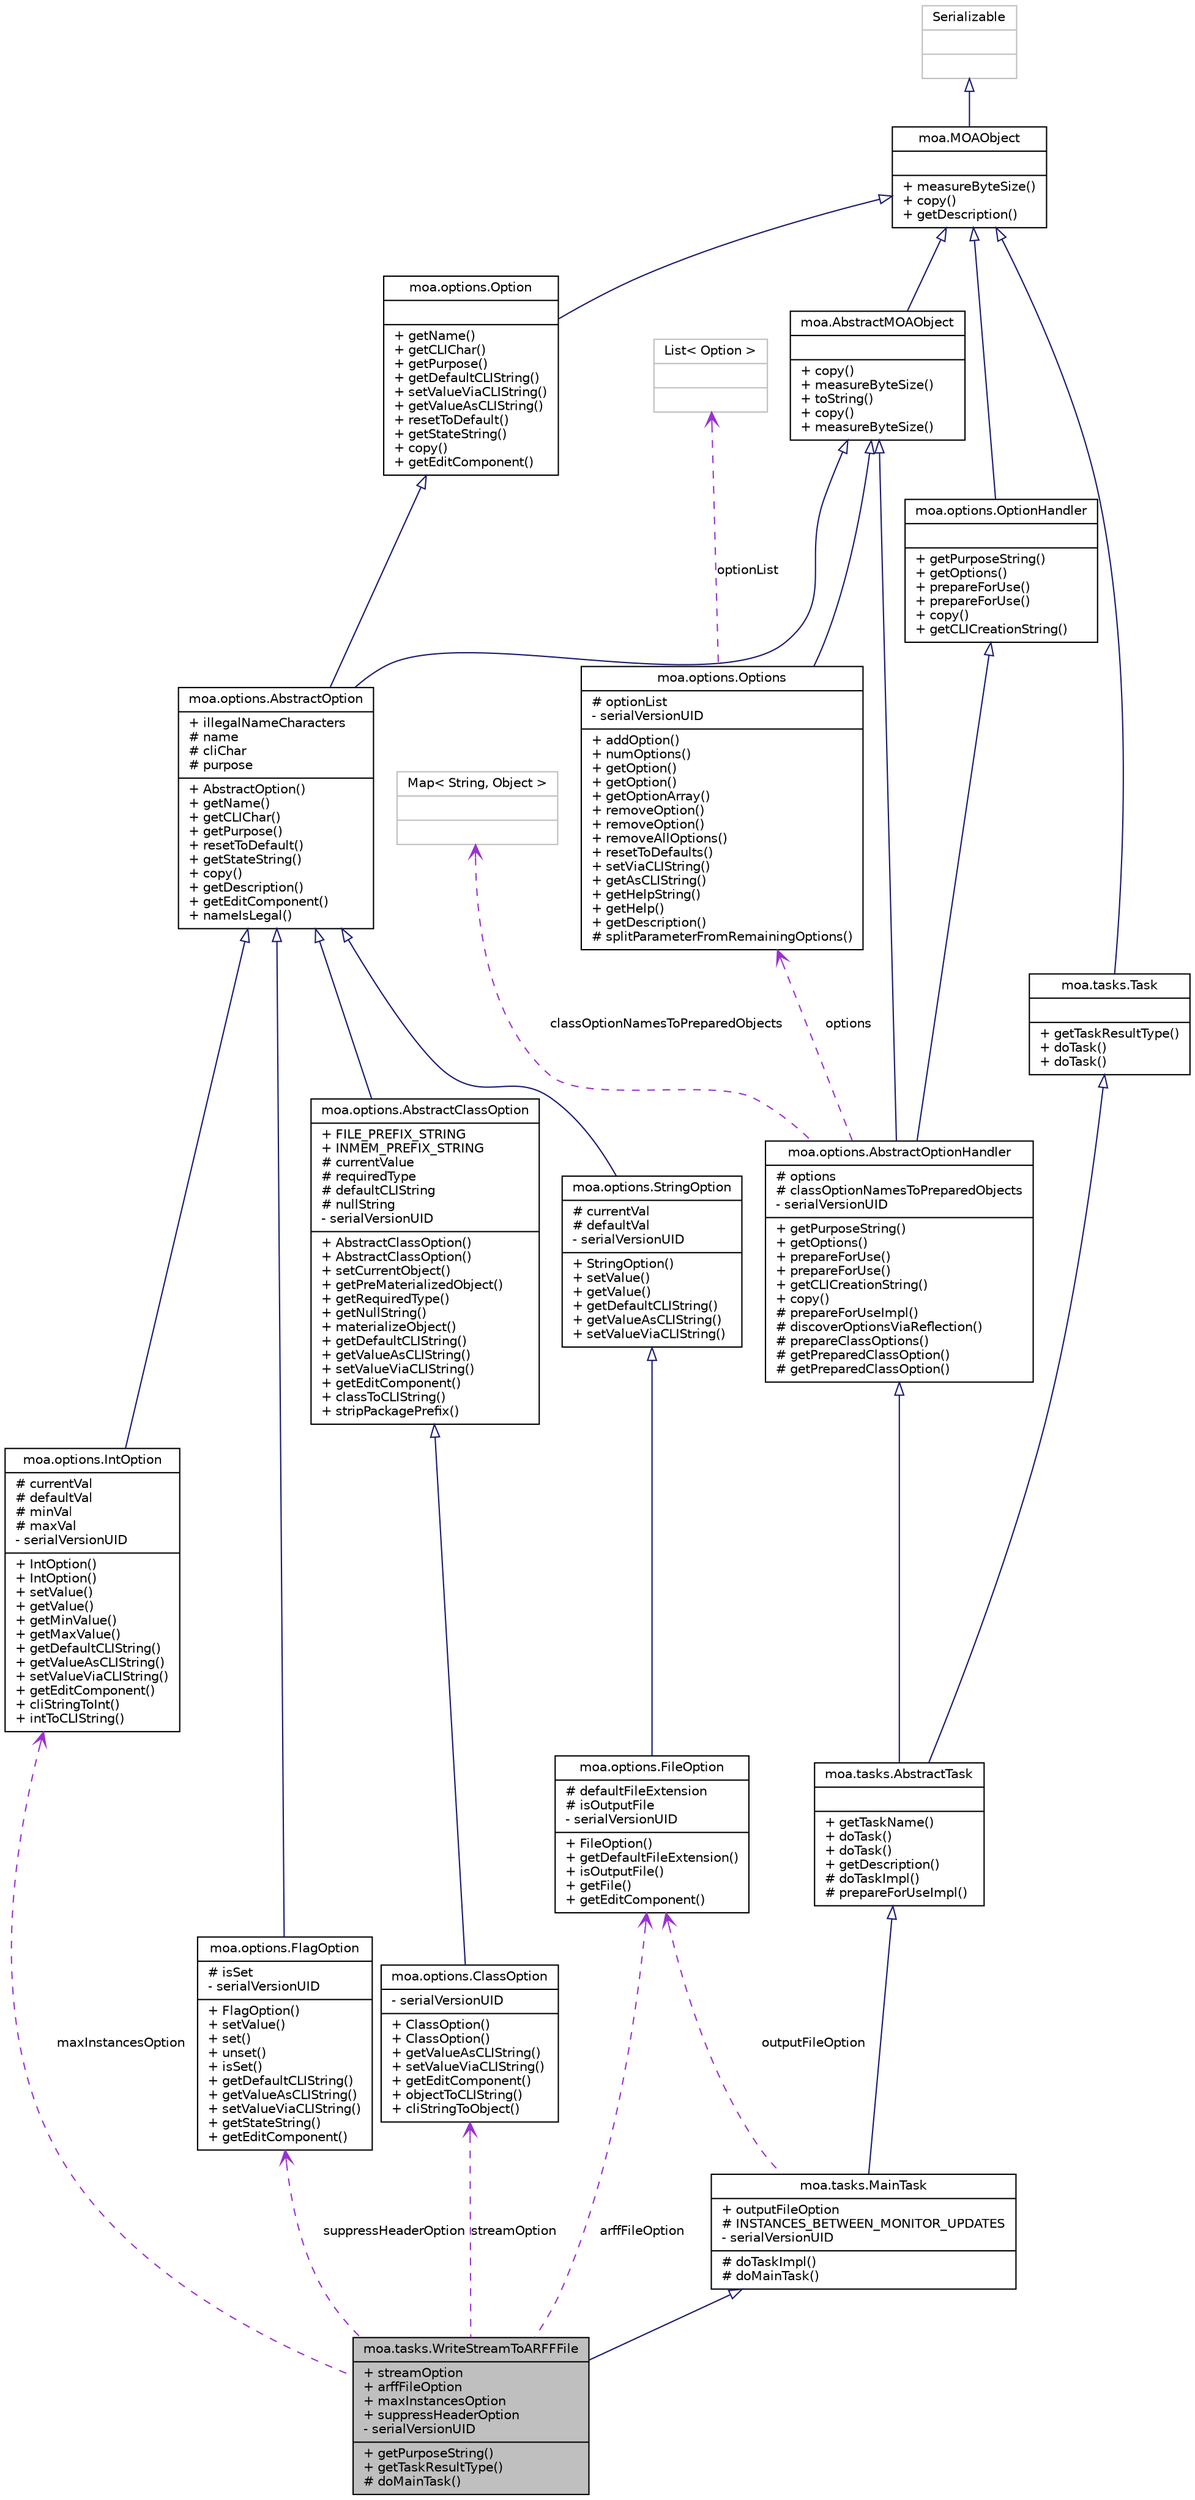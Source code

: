 digraph G
{
  edge [fontname="Helvetica",fontsize="10",labelfontname="Helvetica",labelfontsize="10"];
  node [fontname="Helvetica",fontsize="10",shape=record];
  Node1 [label="{moa.tasks.WriteStreamToARFFFile\n|+ streamOption\l+ arffFileOption\l+ maxInstancesOption\l+ suppressHeaderOption\l- serialVersionUID\l|+ getPurposeString()\l+ getTaskResultType()\l# doMainTask()\l}",height=0.2,width=0.4,color="black", fillcolor="grey75", style="filled" fontcolor="black"];
  Node2 -> Node1 [dir=back,color="midnightblue",fontsize="10",style="solid",arrowtail="empty",fontname="Helvetica"];
  Node2 [label="{moa.tasks.MainTask\n|+ outputFileOption\l# INSTANCES_BETWEEN_MONITOR_UPDATES\l- serialVersionUID\l|# doTaskImpl()\l# doMainTask()\l}",height=0.2,width=0.4,color="black", fillcolor="white", style="filled",URL="$classmoa_1_1tasks_1_1MainTask.html",tooltip="Abstract Main Task."];
  Node3 -> Node2 [dir=back,color="midnightblue",fontsize="10",style="solid",arrowtail="empty",fontname="Helvetica"];
  Node3 [label="{moa.tasks.AbstractTask\n||+ getTaskName()\l+ doTask()\l+ doTask()\l+ getDescription()\l# doTaskImpl()\l# prepareForUseImpl()\l}",height=0.2,width=0.4,color="black", fillcolor="white", style="filled",URL="$classmoa_1_1tasks_1_1AbstractTask.html",tooltip="Abstract Task."];
  Node4 -> Node3 [dir=back,color="midnightblue",fontsize="10",style="solid",arrowtail="empty",fontname="Helvetica"];
  Node4 [label="{moa.options.AbstractOptionHandler\n|# options\l# classOptionNamesToPreparedObjects\l- serialVersionUID\l|+ getPurposeString()\l+ getOptions()\l+ prepareForUse()\l+ prepareForUse()\l+ getCLICreationString()\l+ copy()\l# prepareForUseImpl()\l# discoverOptionsViaReflection()\l# prepareClassOptions()\l# getPreparedClassOption()\l# getPreparedClassOption()\l}",height=0.2,width=0.4,color="black", fillcolor="white", style="filled",URL="$classmoa_1_1options_1_1AbstractOptionHandler.html",tooltip="Abstract Option Handler."];
  Node5 -> Node4 [dir=back,color="midnightblue",fontsize="10",style="solid",arrowtail="empty",fontname="Helvetica"];
  Node5 [label="{moa.AbstractMOAObject\n||+ copy()\l+ measureByteSize()\l+ toString()\l+ copy()\l+ measureByteSize()\l}",height=0.2,width=0.4,color="black", fillcolor="white", style="filled",URL="$classmoa_1_1AbstractMOAObject.html",tooltip="Abstract MOA Object."];
  Node6 -> Node5 [dir=back,color="midnightblue",fontsize="10",style="solid",arrowtail="empty",fontname="Helvetica"];
  Node6 [label="{moa.MOAObject\n||+ measureByteSize()\l+ copy()\l+ getDescription()\l}",height=0.2,width=0.4,color="black", fillcolor="white", style="filled",URL="$interfacemoa_1_1MOAObject.html",tooltip="Interface implemented by classes in MOA, so that all are serializable, can produce..."];
  Node7 -> Node6 [dir=back,color="midnightblue",fontsize="10",style="solid",arrowtail="empty",fontname="Helvetica"];
  Node7 [label="{Serializable\n||}",height=0.2,width=0.4,color="grey75", fillcolor="white", style="filled"];
  Node8 -> Node4 [dir=back,color="midnightblue",fontsize="10",style="solid",arrowtail="empty",fontname="Helvetica"];
  Node8 [label="{moa.options.OptionHandler\n||+ getPurposeString()\l+ getOptions()\l+ prepareForUse()\l+ prepareForUse()\l+ copy()\l+ getCLICreationString()\l}",height=0.2,width=0.4,color="black", fillcolor="white", style="filled",URL="$interfacemoa_1_1options_1_1OptionHandler.html",tooltip="Interface representing an object that handles options or parameters."];
  Node6 -> Node8 [dir=back,color="midnightblue",fontsize="10",style="solid",arrowtail="empty",fontname="Helvetica"];
  Node9 -> Node4 [dir=back,color="darkorchid3",fontsize="10",style="dashed",label="classOptionNamesToPreparedObjects",arrowtail="open",fontname="Helvetica"];
  Node9 [label="{Map\< String, Object \>\n||}",height=0.2,width=0.4,color="grey75", fillcolor="white", style="filled"];
  Node10 -> Node4 [dir=back,color="darkorchid3",fontsize="10",style="dashed",label="options",arrowtail="open",fontname="Helvetica"];
  Node10 [label="{moa.options.Options\n|# optionList\l- serialVersionUID\l|+ addOption()\l+ numOptions()\l+ getOption()\l+ getOption()\l+ getOptionArray()\l+ removeOption()\l+ removeOption()\l+ removeAllOptions()\l+ resetToDefaults()\l+ setViaCLIString()\l+ getAsCLIString()\l+ getHelpString()\l+ getHelp()\l+ getDescription()\l# splitParameterFromRemainingOptions()\l}",height=0.2,width=0.4,color="black", fillcolor="white", style="filled",URL="$classmoa_1_1options_1_1Options.html",tooltip="File option."];
  Node5 -> Node10 [dir=back,color="midnightblue",fontsize="10",style="solid",arrowtail="empty",fontname="Helvetica"];
  Node11 -> Node10 [dir=back,color="darkorchid3",fontsize="10",style="dashed",label="optionList",arrowtail="open",fontname="Helvetica"];
  Node11 [label="{List\< Option \>\n||}",height=0.2,width=0.4,color="grey75", fillcolor="white", style="filled"];
  Node12 -> Node3 [dir=back,color="midnightblue",fontsize="10",style="solid",arrowtail="empty",fontname="Helvetica"];
  Node12 [label="{moa.tasks.Task\n||+ getTaskResultType()\l+ doTask()\l+ doTask()\l}",height=0.2,width=0.4,color="black", fillcolor="white", style="filled",URL="$interfacemoa_1_1tasks_1_1Task.html",tooltip="Interface representing a task."];
  Node6 -> Node12 [dir=back,color="midnightblue",fontsize="10",style="solid",arrowtail="empty",fontname="Helvetica"];
  Node13 -> Node2 [dir=back,color="darkorchid3",fontsize="10",style="dashed",label="outputFileOption",arrowtail="open",fontname="Helvetica"];
  Node13 [label="{moa.options.FileOption\n|# defaultFileExtension\l# isOutputFile\l- serialVersionUID\l|+ FileOption()\l+ getDefaultFileExtension()\l+ isOutputFile()\l+ getFile()\l+ getEditComponent()\l}",height=0.2,width=0.4,color="black", fillcolor="white", style="filled",URL="$classmoa_1_1options_1_1FileOption.html",tooltip="File option."];
  Node14 -> Node13 [dir=back,color="midnightblue",fontsize="10",style="solid",arrowtail="empty",fontname="Helvetica"];
  Node14 [label="{moa.options.StringOption\n|# currentVal\l# defaultVal\l- serialVersionUID\l|+ StringOption()\l+ setValue()\l+ getValue()\l+ getDefaultCLIString()\l+ getValueAsCLIString()\l+ setValueViaCLIString()\l}",height=0.2,width=0.4,color="black", fillcolor="white", style="filled",URL="$classmoa_1_1options_1_1StringOption.html",tooltip="String option."];
  Node15 -> Node14 [dir=back,color="midnightblue",fontsize="10",style="solid",arrowtail="empty",fontname="Helvetica"];
  Node15 [label="{moa.options.AbstractOption\n|+ illegalNameCharacters\l# name\l# cliChar\l# purpose\l|+ AbstractOption()\l+ getName()\l+ getCLIChar()\l+ getPurpose()\l+ resetToDefault()\l+ getStateString()\l+ copy()\l+ getDescription()\l+ getEditComponent()\l+ nameIsLegal()\l}",height=0.2,width=0.4,color="black", fillcolor="white", style="filled",URL="$classmoa_1_1options_1_1AbstractOption.html",tooltip="Abstract option."];
  Node5 -> Node15 [dir=back,color="midnightblue",fontsize="10",style="solid",arrowtail="empty",fontname="Helvetica"];
  Node16 -> Node15 [dir=back,color="midnightblue",fontsize="10",style="solid",arrowtail="empty",fontname="Helvetica"];
  Node16 [label="{moa.options.Option\n||+ getName()\l+ getCLIChar()\l+ getPurpose()\l+ getDefaultCLIString()\l+ setValueViaCLIString()\l+ getValueAsCLIString()\l+ resetToDefault()\l+ getStateString()\l+ copy()\l+ getEditComponent()\l}",height=0.2,width=0.4,color="black", fillcolor="white", style="filled",URL="$interfacemoa_1_1options_1_1Option.html",tooltip="Interface representing an option or parameter."];
  Node6 -> Node16 [dir=back,color="midnightblue",fontsize="10",style="solid",arrowtail="empty",fontname="Helvetica"];
  Node17 -> Node1 [dir=back,color="darkorchid3",fontsize="10",style="dashed",label="maxInstancesOption",arrowtail="open",fontname="Helvetica"];
  Node17 [label="{moa.options.IntOption\n|# currentVal\l# defaultVal\l# minVal\l# maxVal\l- serialVersionUID\l|+ IntOption()\l+ IntOption()\l+ setValue()\l+ getValue()\l+ getMinValue()\l+ getMaxValue()\l+ getDefaultCLIString()\l+ getValueAsCLIString()\l+ setValueViaCLIString()\l+ getEditComponent()\l+ cliStringToInt()\l+ intToCLIString()\l}",height=0.2,width=0.4,color="black", fillcolor="white", style="filled",URL="$classmoa_1_1options_1_1IntOption.html",tooltip="Int option."];
  Node15 -> Node17 [dir=back,color="midnightblue",fontsize="10",style="solid",arrowtail="empty",fontname="Helvetica"];
  Node13 -> Node1 [dir=back,color="darkorchid3",fontsize="10",style="dashed",label="arffFileOption",arrowtail="open",fontname="Helvetica"];
  Node18 -> Node1 [dir=back,color="darkorchid3",fontsize="10",style="dashed",label="suppressHeaderOption",arrowtail="open",fontname="Helvetica"];
  Node18 [label="{moa.options.FlagOption\n|# isSet\l- serialVersionUID\l|+ FlagOption()\l+ setValue()\l+ set()\l+ unset()\l+ isSet()\l+ getDefaultCLIString()\l+ getValueAsCLIString()\l+ setValueViaCLIString()\l+ getStateString()\l+ getEditComponent()\l}",height=0.2,width=0.4,color="black", fillcolor="white", style="filled",URL="$classmoa_1_1options_1_1FlagOption.html",tooltip="Flag option."];
  Node15 -> Node18 [dir=back,color="midnightblue",fontsize="10",style="solid",arrowtail="empty",fontname="Helvetica"];
  Node19 -> Node1 [dir=back,color="darkorchid3",fontsize="10",style="dashed",label="streamOption",arrowtail="open",fontname="Helvetica"];
  Node19 [label="{moa.options.ClassOption\n|- serialVersionUID\l|+ ClassOption()\l+ ClassOption()\l+ getValueAsCLIString()\l+ setValueViaCLIString()\l+ getEditComponent()\l+ objectToCLIString()\l+ cliStringToObject()\l}",height=0.2,width=0.4,color="black", fillcolor="white", style="filled",URL="$classmoa_1_1options_1_1ClassOption.html",tooltip="Class option."];
  Node20 -> Node19 [dir=back,color="midnightblue",fontsize="10",style="solid",arrowtail="empty",fontname="Helvetica"];
  Node20 [label="{moa.options.AbstractClassOption\n|+ FILE_PREFIX_STRING\l+ INMEM_PREFIX_STRING\l# currentValue\l# requiredType\l# defaultCLIString\l# nullString\l- serialVersionUID\l|+ AbstractClassOption()\l+ AbstractClassOption()\l+ setCurrentObject()\l+ getPreMaterializedObject()\l+ getRequiredType()\l+ getNullString()\l+ materializeObject()\l+ getDefaultCLIString()\l+ getValueAsCLIString()\l+ setValueViaCLIString()\l+ getEditComponent()\l+ classToCLIString()\l+ stripPackagePrefix()\l}",height=0.2,width=0.4,color="black", fillcolor="white", style="filled",URL="$classmoa_1_1options_1_1AbstractClassOption.html",tooltip="Abstract class option."];
  Node15 -> Node20 [dir=back,color="midnightblue",fontsize="10",style="solid",arrowtail="empty",fontname="Helvetica"];
}
